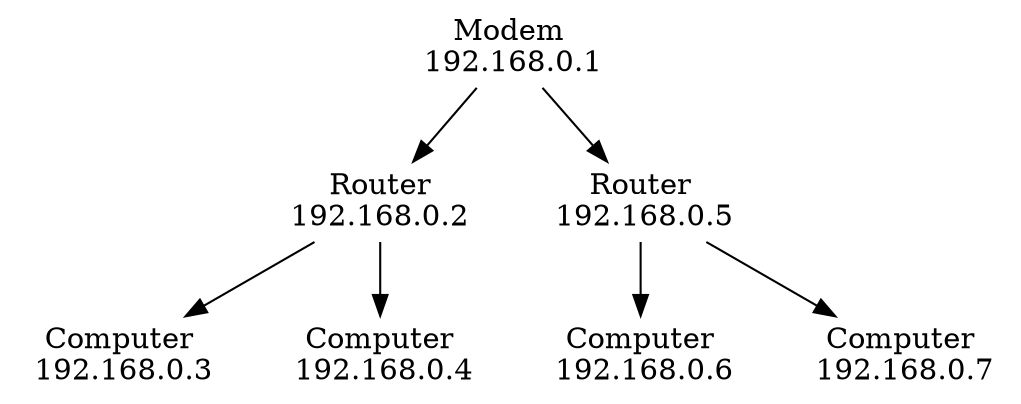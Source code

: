// Network graph
digraph {
	node [shape=plaintext]
	node [arrowhead=none]
	A [label="Modem
 192.168.0.1" image="../../images/modem.png"]
	B [label="Router
192.168.0.2" image="../../images/router.png"]
	C [label="Computer
 192.168.0.3" image="../../images/computer.png"]
	D [label="Computer
 192.168.0.4" image="../../images/computer.png"]
	E [label="Router
 192.168.0.5" image="../../images/router.png"]
	F [label="Computer
 192.168.0.6" image="../../images/computer.png"]
	G [label="Computer
 192.168.0.7" image="../../images/computer.png"]
	A -> B
	A -> E
	B -> C
	B -> D
	E -> F
	E -> G
}
